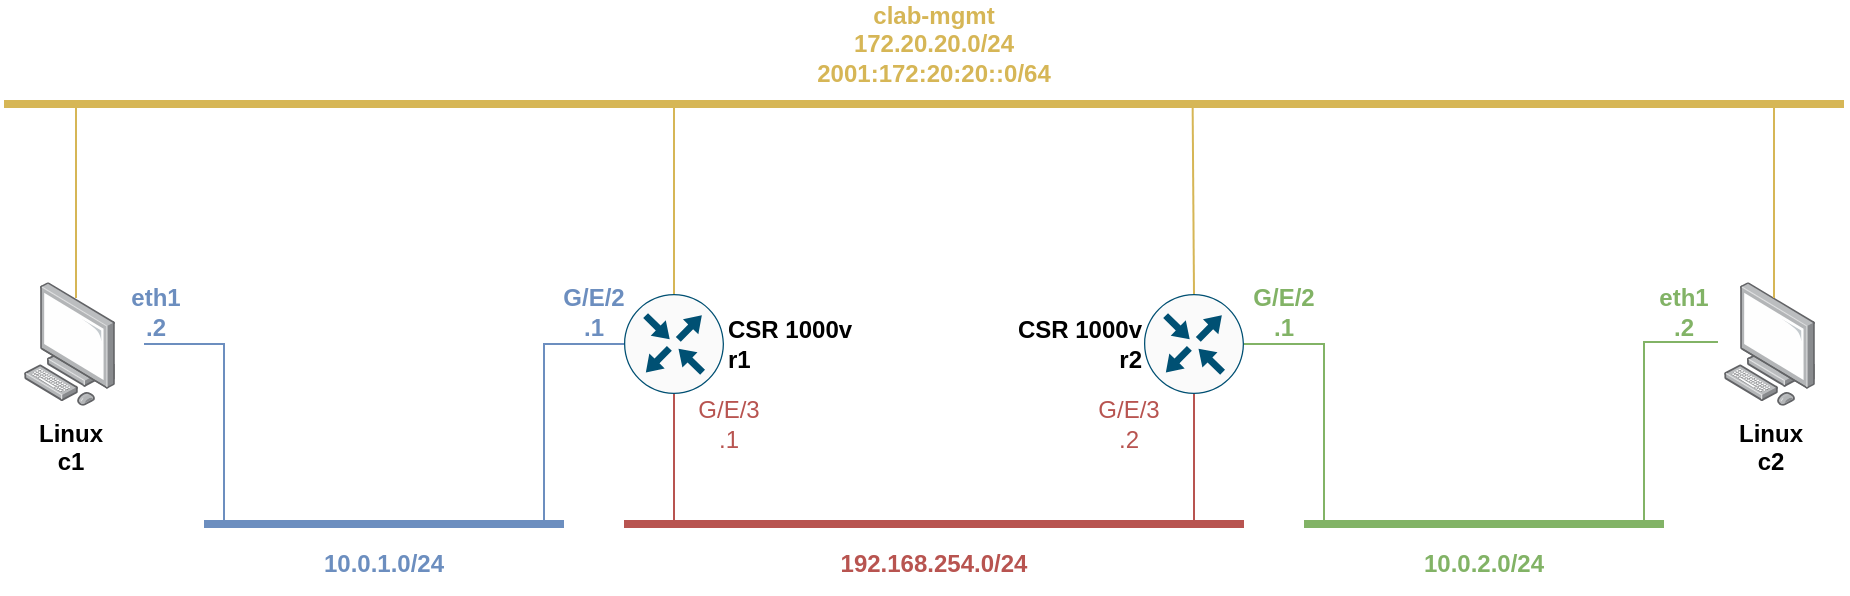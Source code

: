 <mxfile version="20.8.16" type="device"><diagram name="Página-1" id="SmHWo3Sd8LXQBGo9pZyh"><mxGraphModel dx="1490" dy="915" grid="1" gridSize="10" guides="1" tooltips="1" connect="1" arrows="1" fold="1" page="1" pageScale="1" pageWidth="1169" pageHeight="827" math="0" shadow="0"><root><mxCell id="0"/><mxCell id="1" parent="0"/><mxCell id="3RwXAs3ccTheJDjSv0rG-1" value="CSR 1000v&lt;br&gt;r1" style="sketch=0;points=[[0.5,0,0],[1,0.5,0],[0.5,1,0],[0,0.5,0],[0.145,0.145,0],[0.856,0.145,0],[0.855,0.856,0],[0.145,0.855,0]];verticalLabelPosition=middle;html=1;verticalAlign=middle;aspect=fixed;align=left;pointerEvents=1;shape=mxgraph.cisco19.rect;prIcon=router;fillColor=#FAFAFA;strokeColor=#005073;labelPosition=right;fontStyle=1" parent="1" vertex="1"><mxGeometry x="350" y="320" width="50" height="50" as="geometry"/></mxCell><mxCell id="3RwXAs3ccTheJDjSv0rG-2" value="CSR 1000v&lt;br&gt;r2" style="sketch=0;points=[[0.5,0,0],[1,0.5,0],[0.5,1,0],[0,0.5,0],[0.145,0.145,0],[0.856,0.145,0],[0.855,0.856,0],[0.145,0.855,0]];verticalLabelPosition=middle;html=1;verticalAlign=middle;aspect=fixed;align=right;pointerEvents=1;shape=mxgraph.cisco19.rect;prIcon=router;fillColor=#FAFAFA;strokeColor=#005073;labelPosition=left;fontStyle=1" parent="1" vertex="1"><mxGeometry x="610" y="320" width="50" height="50" as="geometry"/></mxCell><mxCell id="3RwXAs3ccTheJDjSv0rG-3" value="" style="line;strokeWidth=4;html=1;perimeter=backbonePerimeter;points=[];outlineConnect=0;fillColor=#f8cecc;strokeColor=#b85450;" parent="1" vertex="1"><mxGeometry x="350" y="430" width="310" height="10" as="geometry"/></mxCell><mxCell id="3RwXAs3ccTheJDjSv0rG-5" value="Linux&lt;br&gt;c1" style="points=[];aspect=fixed;html=1;align=center;shadow=0;dashed=0;image;image=img/lib/allied_telesis/computer_and_terminals/Personal_Computer.svg;fontStyle=1" parent="1" vertex="1"><mxGeometry x="50" y="314.1" width="45.6" height="61.8" as="geometry"/></mxCell><mxCell id="3RwXAs3ccTheJDjSv0rG-6" value="Linux&lt;br&gt;c2" style="points=[];aspect=fixed;html=1;align=center;shadow=0;dashed=0;image;image=img/lib/allied_telesis/computer_and_terminals/Personal_Computer.svg;fontStyle=1" parent="1" vertex="1"><mxGeometry x="900" y="314.1" width="45.6" height="61.8" as="geometry"/></mxCell><mxCell id="3RwXAs3ccTheJDjSv0rG-7" value="" style="endArrow=none;html=1;rounded=0;entryX=0.5;entryY=1;entryDx=0;entryDy=0;entryPerimeter=0;fillColor=#f8cecc;strokeColor=#b85450;" parent="1" source="3RwXAs3ccTheJDjSv0rG-3" target="3RwXAs3ccTheJDjSv0rG-1" edge="1"><mxGeometry width="50" height="50" relative="1" as="geometry"><mxPoint x="320" y="650" as="sourcePoint"/><mxPoint x="370" y="600" as="targetPoint"/></mxGeometry></mxCell><mxCell id="3RwXAs3ccTheJDjSv0rG-8" value="" style="endArrow=none;html=1;rounded=0;entryX=0.5;entryY=1;entryDx=0;entryDy=0;entryPerimeter=0;fillColor=#f8cecc;strokeColor=#b85450;" parent="1" source="3RwXAs3ccTheJDjSv0rG-3" target="3RwXAs3ccTheJDjSv0rG-2" edge="1"><mxGeometry width="50" height="50" relative="1" as="geometry"><mxPoint x="600" y="630" as="sourcePoint"/><mxPoint x="650" y="580" as="targetPoint"/></mxGeometry></mxCell><mxCell id="3RwXAs3ccTheJDjSv0rG-9" value="&lt;font color=&quot;#B85450&quot;&gt;G/E/3&lt;br&gt;.1&lt;/font&gt;" style="text;html=1;strokeColor=none;fillColor=none;align=center;verticalAlign=middle;whiteSpace=wrap;rounded=0;fontColor=#F8CECC;" parent="1" vertex="1"><mxGeometry x="390" y="370" width="25" height="30" as="geometry"/></mxCell><mxCell id="3RwXAs3ccTheJDjSv0rG-11" value="192.168.254.0/24" style="text;html=1;strokeColor=none;fillColor=none;align=center;verticalAlign=middle;whiteSpace=wrap;rounded=0;fontColor=#B85450;fontStyle=1" parent="1" vertex="1"><mxGeometry x="455" y="440" width="100" height="30" as="geometry"/></mxCell><mxCell id="3RwXAs3ccTheJDjSv0rG-12" value="" style="line;strokeWidth=4;html=1;perimeter=backbonePerimeter;points=[];outlineConnect=0;fillColor=#dae8fc;strokeColor=#6c8ebf;" parent="1" vertex="1"><mxGeometry x="140" y="430" width="180" height="10" as="geometry"/></mxCell><mxCell id="3RwXAs3ccTheJDjSv0rG-13" value="" style="line;strokeWidth=4;html=1;perimeter=backbonePerimeter;points=[];outlineConnect=0;fillColor=#d5e8d4;strokeColor=#82b366;" parent="1" vertex="1"><mxGeometry x="690" y="430" width="180" height="10" as="geometry"/></mxCell><mxCell id="3RwXAs3ccTheJDjSv0rG-14" value="10.0.1.0/24" style="text;html=1;strokeColor=none;fillColor=none;align=center;verticalAlign=middle;whiteSpace=wrap;rounded=0;fontColor=#6C8EBF;fontStyle=1" parent="1" vertex="1"><mxGeometry x="200" y="440" width="60" height="30" as="geometry"/></mxCell><mxCell id="3RwXAs3ccTheJDjSv0rG-15" value="G/E/2&lt;br&gt;.1" style="text;html=1;strokeColor=none;fillColor=none;align=center;verticalAlign=middle;whiteSpace=wrap;rounded=0;fontColor=#6C8EBF;fontStyle=1" parent="1" vertex="1"><mxGeometry x="320" y="314.1" width="30" height="30" as="geometry"/></mxCell><mxCell id="3RwXAs3ccTheJDjSv0rG-17" value="" style="endArrow=none;html=1;rounded=0;fontColor=#6C8EBF;fillColor=#dae8fc;strokeColor=#6c8ebf;" parent="1" edge="1"><mxGeometry width="50" height="50" relative="1" as="geometry"><mxPoint x="150" y="435" as="sourcePoint"/><mxPoint x="110" y="345" as="targetPoint"/><Array as="points"><mxPoint x="150" y="345"/></Array></mxGeometry></mxCell><mxCell id="3RwXAs3ccTheJDjSv0rG-18" value="" style="endArrow=none;html=1;rounded=0;fontColor=#6C8EBF;entryX=0;entryY=0.5;entryDx=0;entryDy=0;entryPerimeter=0;fillColor=#dae8fc;strokeColor=#6c8ebf;" parent="1" target="3RwXAs3ccTheJDjSv0rG-1" edge="1"><mxGeometry width="50" height="50" relative="1" as="geometry"><mxPoint x="310" y="435" as="sourcePoint"/><mxPoint x="390" y="550" as="targetPoint"/><Array as="points"><mxPoint x="310" y="345"/></Array></mxGeometry></mxCell><mxCell id="3RwXAs3ccTheJDjSv0rG-19" value="eth1&lt;br&gt;.2" style="text;html=1;strokeColor=none;fillColor=none;align=center;verticalAlign=middle;whiteSpace=wrap;rounded=0;fontColor=#6C8EBF;fontStyle=1" parent="1" vertex="1"><mxGeometry x="105.6" y="314.1" width="20" height="30" as="geometry"/></mxCell><mxCell id="3RwXAs3ccTheJDjSv0rG-20" value="&lt;font color=&quot;#B85450&quot;&gt;G/E/3&lt;br&gt;.2&lt;/font&gt;" style="text;html=1;strokeColor=none;fillColor=none;align=center;verticalAlign=middle;whiteSpace=wrap;rounded=0;fontColor=#F8CECC;" parent="1" vertex="1"><mxGeometry x="590" y="370" width="25" height="30" as="geometry"/></mxCell><mxCell id="3RwXAs3ccTheJDjSv0rG-21" value="10.0.2.0/24" style="text;html=1;strokeColor=none;fillColor=none;align=center;verticalAlign=middle;whiteSpace=wrap;rounded=0;fontColor=#82B366;fontStyle=1" parent="1" vertex="1"><mxGeometry x="750" y="440" width="60" height="30" as="geometry"/></mxCell><mxCell id="3RwXAs3ccTheJDjSv0rG-22" value="G/E/2&lt;br&gt;.1" style="text;html=1;strokeColor=none;fillColor=none;align=center;verticalAlign=middle;whiteSpace=wrap;rounded=0;fontColor=#82B366;fontStyle=1" parent="1" vertex="1"><mxGeometry x="660" y="314.1" width="40" height="30" as="geometry"/></mxCell><mxCell id="3RwXAs3ccTheJDjSv0rG-23" value="eth1&lt;br&gt;.2" style="text;html=1;strokeColor=none;fillColor=none;align=center;verticalAlign=middle;whiteSpace=wrap;rounded=0;fontColor=#82B366;fontStyle=1" parent="1" vertex="1"><mxGeometry x="860" y="314.1" width="40" height="30" as="geometry"/></mxCell><mxCell id="3RwXAs3ccTheJDjSv0rG-24" value="" style="endArrow=none;html=1;rounded=0;fontColor=#82B366;entryX=1;entryY=0.5;entryDx=0;entryDy=0;entryPerimeter=0;fillColor=#d5e8d4;strokeColor=#82b366;" parent="1" target="3RwXAs3ccTheJDjSv0rG-2" edge="1"><mxGeometry width="50" height="50" relative="1" as="geometry"><mxPoint x="700" y="435" as="sourcePoint"/><mxPoint x="940" y="520" as="targetPoint"/><Array as="points"><mxPoint x="700" y="345"/></Array></mxGeometry></mxCell><mxCell id="3RwXAs3ccTheJDjSv0rG-25" value="" style="endArrow=none;html=1;rounded=0;fontColor=#82B366;entryX=-0.066;entryY=0.484;entryDx=0;entryDy=0;entryPerimeter=0;fillColor=#d5e8d4;strokeColor=#82b366;" parent="1" source="3RwXAs3ccTheJDjSv0rG-13" target="3RwXAs3ccTheJDjSv0rG-6" edge="1"><mxGeometry width="50" height="50" relative="1" as="geometry"><mxPoint x="710" y="445" as="sourcePoint"/><mxPoint x="670" y="355" as="targetPoint"/><Array as="points"><mxPoint x="860" y="344"/></Array></mxGeometry></mxCell><mxCell id="CZa6E7AC7Sb3fDvIYtGi-1" value="" style="line;strokeWidth=4;html=1;perimeter=backbonePerimeter;points=[];outlineConnect=0;fillColor=#fff2cc;strokeColor=#d6b656;fontColor=#D6B656;" vertex="1" parent="1"><mxGeometry x="40" y="220" width="920" height="10" as="geometry"/></mxCell><mxCell id="CZa6E7AC7Sb3fDvIYtGi-2" value="clab-mgmt&lt;br&gt;172.20.20.0/24&lt;br&gt;2001:172:20:20::0/64" style="text;html=1;strokeColor=none;fillColor=none;align=center;verticalAlign=middle;whiteSpace=wrap;rounded=0;fontColor=#D6B656;fontStyle=1" vertex="1" parent="1"><mxGeometry x="475" y="180" width="60" height="30" as="geometry"/></mxCell><mxCell id="CZa6E7AC7Sb3fDvIYtGi-3" value="" style="endArrow=none;html=1;rounded=0;fontColor=#D6B656;strokeColor=#D6B656;" edge="1" parent="1"><mxGeometry width="50" height="50" relative="1" as="geometry"><mxPoint x="76" y="322" as="sourcePoint"/><mxPoint x="76" y="225" as="targetPoint"/></mxGeometry></mxCell><mxCell id="CZa6E7AC7Sb3fDvIYtGi-4" value="" style="endArrow=none;html=1;rounded=0;fontColor=#D6B656;strokeColor=#D6B656;exitX=0.5;exitY=0;exitDx=0;exitDy=0;exitPerimeter=0;" edge="1" parent="1" source="3RwXAs3ccTheJDjSv0rG-1"><mxGeometry width="50" height="50" relative="1" as="geometry"><mxPoint x="374.504" y="314.096" as="sourcePoint"/><mxPoint x="375" y="225" as="targetPoint"/></mxGeometry></mxCell><mxCell id="CZa6E7AC7Sb3fDvIYtGi-5" value="" style="endArrow=none;html=1;rounded=0;fontColor=#D6B656;strokeColor=#D6B656;" edge="1" parent="1"><mxGeometry width="50" height="50" relative="1" as="geometry"><mxPoint x="925" y="322" as="sourcePoint"/><mxPoint x="925" y="225" as="targetPoint"/></mxGeometry></mxCell><mxCell id="CZa6E7AC7Sb3fDvIYtGi-6" value="" style="endArrow=none;html=1;rounded=0;fontColor=#D6B656;strokeColor=#D6B656;exitX=0.5;exitY=0;exitDx=0;exitDy=0;exitPerimeter=0;entryX=0.646;entryY=0.55;entryDx=0;entryDy=0;entryPerimeter=0;" edge="1" parent="1" source="3RwXAs3ccTheJDjSv0rG-2" target="CZa6E7AC7Sb3fDvIYtGi-1"><mxGeometry width="50" height="50" relative="1" as="geometry"><mxPoint x="96.494" y="330.516" as="sourcePoint"/><mxPoint x="96.494" y="246" as="targetPoint"/></mxGeometry></mxCell></root></mxGraphModel></diagram></mxfile>